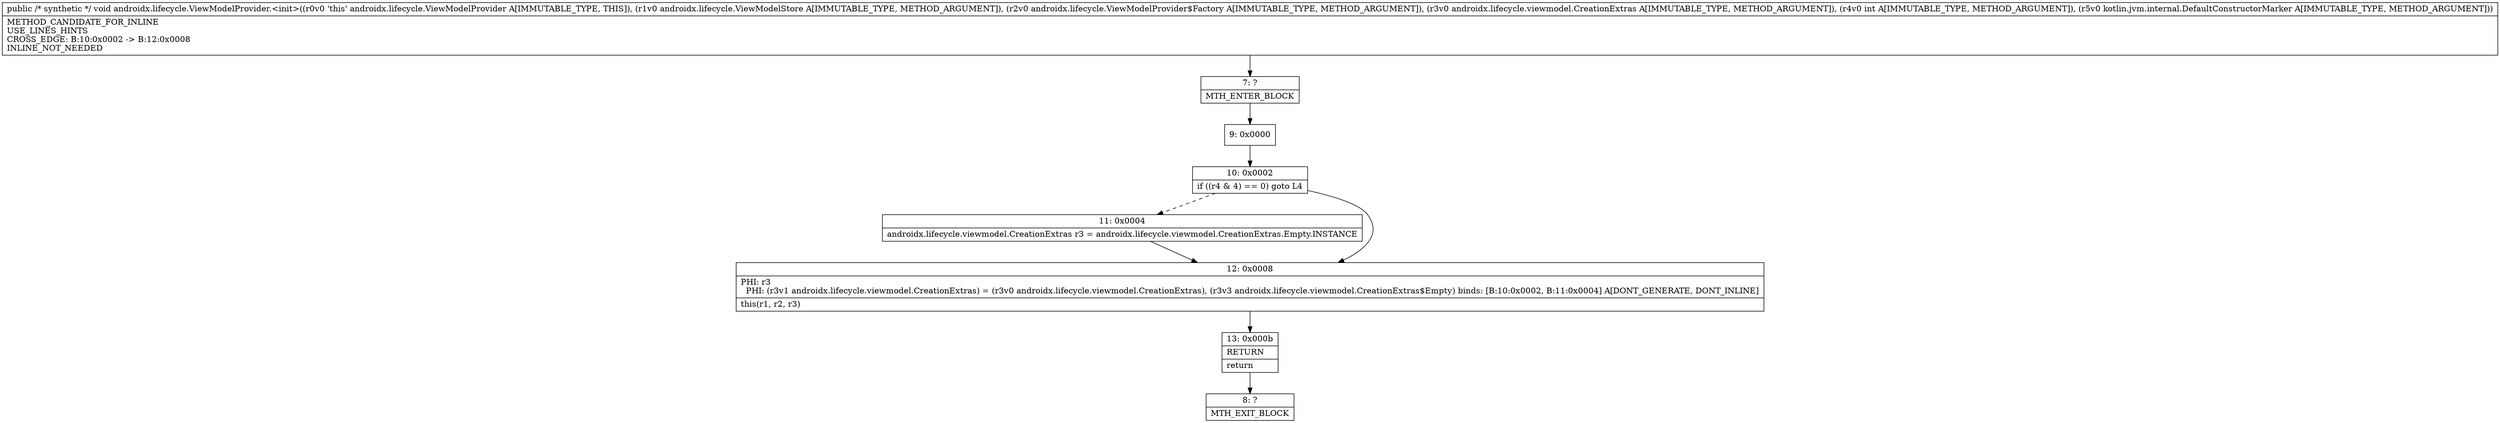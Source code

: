 digraph "CFG forandroidx.lifecycle.ViewModelProvider.\<init\>(Landroidx\/lifecycle\/ViewModelStore;Landroidx\/lifecycle\/ViewModelProvider$Factory;Landroidx\/lifecycle\/viewmodel\/CreationExtras;ILkotlin\/jvm\/internal\/DefaultConstructorMarker;)V" {
Node_7 [shape=record,label="{7\:\ ?|MTH_ENTER_BLOCK\l}"];
Node_9 [shape=record,label="{9\:\ 0x0000}"];
Node_10 [shape=record,label="{10\:\ 0x0002|if ((r4 & 4) == 0) goto L4\l}"];
Node_11 [shape=record,label="{11\:\ 0x0004|androidx.lifecycle.viewmodel.CreationExtras r3 = androidx.lifecycle.viewmodel.CreationExtras.Empty.INSTANCE\l}"];
Node_12 [shape=record,label="{12\:\ 0x0008|PHI: r3 \l  PHI: (r3v1 androidx.lifecycle.viewmodel.CreationExtras) = (r3v0 androidx.lifecycle.viewmodel.CreationExtras), (r3v3 androidx.lifecycle.viewmodel.CreationExtras$Empty) binds: [B:10:0x0002, B:11:0x0004] A[DONT_GENERATE, DONT_INLINE]\l|this(r1, r2, r3)\l}"];
Node_13 [shape=record,label="{13\:\ 0x000b|RETURN\l|return\l}"];
Node_8 [shape=record,label="{8\:\ ?|MTH_EXIT_BLOCK\l}"];
MethodNode[shape=record,label="{public \/* synthetic *\/ void androidx.lifecycle.ViewModelProvider.\<init\>((r0v0 'this' androidx.lifecycle.ViewModelProvider A[IMMUTABLE_TYPE, THIS]), (r1v0 androidx.lifecycle.ViewModelStore A[IMMUTABLE_TYPE, METHOD_ARGUMENT]), (r2v0 androidx.lifecycle.ViewModelProvider$Factory A[IMMUTABLE_TYPE, METHOD_ARGUMENT]), (r3v0 androidx.lifecycle.viewmodel.CreationExtras A[IMMUTABLE_TYPE, METHOD_ARGUMENT]), (r4v0 int A[IMMUTABLE_TYPE, METHOD_ARGUMENT]), (r5v0 kotlin.jvm.internal.DefaultConstructorMarker A[IMMUTABLE_TYPE, METHOD_ARGUMENT]))  | METHOD_CANDIDATE_FOR_INLINE\lUSE_LINES_HINTS\lCROSS_EDGE: B:10:0x0002 \-\> B:12:0x0008\lINLINE_NOT_NEEDED\l}"];
MethodNode -> Node_7;Node_7 -> Node_9;
Node_9 -> Node_10;
Node_10 -> Node_11[style=dashed];
Node_10 -> Node_12;
Node_11 -> Node_12;
Node_12 -> Node_13;
Node_13 -> Node_8;
}

